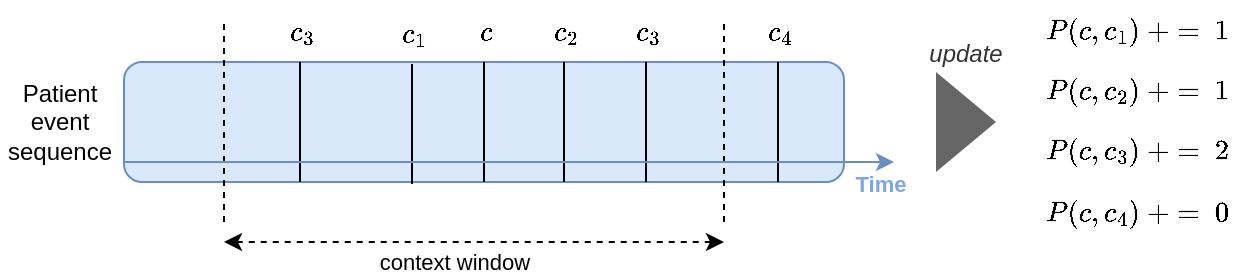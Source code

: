 <mxfile version="21.3.7" type="device">
  <diagram id="_cWBpqhIs8XibLYu3OOR" name="Page-1">
    <mxGraphModel dx="794" dy="462" grid="1" gridSize="10" guides="1" tooltips="1" connect="1" arrows="1" fold="1" page="1" pageScale="1" pageWidth="827" pageHeight="1169" math="1" shadow="0">
      <root>
        <mxCell id="0" />
        <mxCell id="1" parent="0" />
        <mxCell id="suMVFOb47IqiLw7vqq-X-1" value="" style="rounded=1;whiteSpace=wrap;html=1;fillColor=#dae8fc;strokeColor=#6c8ebf;" parent="1" vertex="1">
          <mxGeometry x="340" y="110" width="360" height="60" as="geometry" />
        </mxCell>
        <mxCell id="suMVFOb47IqiLw7vqq-X-5" value="" style="endArrow=none;html=1;rounded=0;labelPosition=left;verticalLabelPosition=top;align=right;verticalAlign=bottom;dashed=1;" parent="1" edge="1">
          <mxGeometry width="50" height="50" relative="1" as="geometry">
            <mxPoint x="390" y="190" as="sourcePoint" />
            <mxPoint x="390" y="90" as="targetPoint" />
          </mxGeometry>
        </mxCell>
        <mxCell id="suMVFOb47IqiLw7vqq-X-6" value="" style="endArrow=none;html=1;rounded=0;labelPosition=left;verticalLabelPosition=top;align=right;verticalAlign=bottom;dashed=1;" parent="1" edge="1">
          <mxGeometry width="50" height="50" relative="1" as="geometry">
            <mxPoint x="640" y="190" as="sourcePoint" />
            <mxPoint x="640" y="90" as="targetPoint" />
          </mxGeometry>
        </mxCell>
        <mxCell id="suMVFOb47IqiLw7vqq-X-8" value="" style="group" parent="1" vertex="1" connectable="0">
          <mxGeometry x="506" y="90" width="30" height="80" as="geometry" />
        </mxCell>
        <mxCell id="suMVFOb47IqiLw7vqq-X-2" value="" style="endArrow=none;html=1;rounded=0;labelPosition=left;verticalLabelPosition=top;align=right;verticalAlign=bottom;" parent="suMVFOb47IqiLw7vqq-X-8" edge="1">
          <mxGeometry width="50" height="50" relative="1" as="geometry">
            <mxPoint x="14" y="80" as="sourcePoint" />
            <mxPoint x="14" y="20" as="targetPoint" />
          </mxGeometry>
        </mxCell>
        <mxCell id="suMVFOb47IqiLw7vqq-X-4" value="`c`" style="text;html=1;strokeColor=none;fillColor=none;align=center;verticalAlign=middle;whiteSpace=wrap;rounded=0;fontStyle=1" parent="suMVFOb47IqiLw7vqq-X-8" vertex="1">
          <mxGeometry width="30" height="10" as="geometry" />
        </mxCell>
        <mxCell id="suMVFOb47IqiLw7vqq-X-9" value="" style="group" parent="1" vertex="1" connectable="0">
          <mxGeometry x="546" y="90" width="30" height="80" as="geometry" />
        </mxCell>
        <mxCell id="suMVFOb47IqiLw7vqq-X-10" value="" style="endArrow=none;html=1;rounded=0;labelPosition=left;verticalLabelPosition=top;align=right;verticalAlign=bottom;" parent="suMVFOb47IqiLw7vqq-X-9" edge="1">
          <mxGeometry width="50" height="50" relative="1" as="geometry">
            <mxPoint x="14" y="80" as="sourcePoint" />
            <mxPoint x="14" y="20" as="targetPoint" />
          </mxGeometry>
        </mxCell>
        <mxCell id="suMVFOb47IqiLw7vqq-X-11" value="`c_2`" style="text;html=1;strokeColor=none;fillColor=none;align=center;verticalAlign=middle;whiteSpace=wrap;rounded=0;" parent="suMVFOb47IqiLw7vqq-X-9" vertex="1">
          <mxGeometry width="30" height="10" as="geometry" />
        </mxCell>
        <mxCell id="suMVFOb47IqiLw7vqq-X-12" value="" style="group" parent="1" vertex="1" connectable="0">
          <mxGeometry x="587" y="90" width="30" height="80" as="geometry" />
        </mxCell>
        <mxCell id="suMVFOb47IqiLw7vqq-X-13" value="" style="endArrow=none;html=1;rounded=0;labelPosition=left;verticalLabelPosition=top;align=right;verticalAlign=bottom;" parent="suMVFOb47IqiLw7vqq-X-12" edge="1">
          <mxGeometry width="50" height="50" relative="1" as="geometry">
            <mxPoint x="14" y="80" as="sourcePoint" />
            <mxPoint x="14" y="20" as="targetPoint" />
          </mxGeometry>
        </mxCell>
        <mxCell id="suMVFOb47IqiLw7vqq-X-14" value="`c_3`" style="text;html=1;strokeColor=none;fillColor=none;align=center;verticalAlign=middle;whiteSpace=wrap;rounded=0;" parent="suMVFOb47IqiLw7vqq-X-12" vertex="1">
          <mxGeometry width="30" height="10" as="geometry" />
        </mxCell>
        <mxCell id="suMVFOb47IqiLw7vqq-X-18" value="" style="group" parent="1" vertex="1" connectable="0">
          <mxGeometry x="414" y="90" width="30" height="80" as="geometry" />
        </mxCell>
        <mxCell id="suMVFOb47IqiLw7vqq-X-19" value="" style="endArrow=none;html=1;rounded=0;labelPosition=left;verticalLabelPosition=top;align=right;verticalAlign=bottom;" parent="suMVFOb47IqiLw7vqq-X-18" edge="1">
          <mxGeometry width="50" height="50" relative="1" as="geometry">
            <mxPoint x="14" y="80" as="sourcePoint" />
            <mxPoint x="14" y="20" as="targetPoint" />
          </mxGeometry>
        </mxCell>
        <mxCell id="suMVFOb47IqiLw7vqq-X-20" value="`c_3`" style="text;html=1;strokeColor=none;fillColor=none;align=center;verticalAlign=middle;whiteSpace=wrap;rounded=0;" parent="suMVFOb47IqiLw7vqq-X-18" vertex="1">
          <mxGeometry width="30" height="10" as="geometry" />
        </mxCell>
        <mxCell id="suMVFOb47IqiLw7vqq-X-21" value="" style="group" parent="1" vertex="1" connectable="0">
          <mxGeometry x="653" y="90" width="30" height="80" as="geometry" />
        </mxCell>
        <mxCell id="suMVFOb47IqiLw7vqq-X-22" value="" style="endArrow=none;html=1;rounded=0;labelPosition=left;verticalLabelPosition=top;align=right;verticalAlign=bottom;" parent="suMVFOb47IqiLw7vqq-X-21" edge="1">
          <mxGeometry width="50" height="50" relative="1" as="geometry">
            <mxPoint x="14" y="80" as="sourcePoint" />
            <mxPoint x="14" y="20" as="targetPoint" />
          </mxGeometry>
        </mxCell>
        <mxCell id="suMVFOb47IqiLw7vqq-X-23" value="`c_4`" style="text;html=1;strokeColor=none;fillColor=none;align=center;verticalAlign=middle;whiteSpace=wrap;rounded=0;" parent="suMVFOb47IqiLw7vqq-X-21" vertex="1">
          <mxGeometry width="30" height="10" as="geometry" />
        </mxCell>
        <mxCell id="suMVFOb47IqiLw7vqq-X-24" value="" style="group" parent="1" vertex="1" connectable="0">
          <mxGeometry x="470" y="91" width="30" height="80" as="geometry" />
        </mxCell>
        <mxCell id="suMVFOb47IqiLw7vqq-X-25" value="" style="endArrow=none;html=1;rounded=0;labelPosition=left;verticalLabelPosition=top;align=right;verticalAlign=bottom;" parent="suMVFOb47IqiLw7vqq-X-24" edge="1">
          <mxGeometry width="50" height="50" relative="1" as="geometry">
            <mxPoint x="14" y="80" as="sourcePoint" />
            <mxPoint x="14" y="20" as="targetPoint" />
          </mxGeometry>
        </mxCell>
        <mxCell id="suMVFOb47IqiLw7vqq-X-26" value="`c_1`" style="text;html=1;strokeColor=none;fillColor=none;align=center;verticalAlign=middle;whiteSpace=wrap;rounded=0;" parent="suMVFOb47IqiLw7vqq-X-24" vertex="1">
          <mxGeometry width="30" height="10" as="geometry" />
        </mxCell>
        <mxCell id="suMVFOb47IqiLw7vqq-X-27" value="" style="endArrow=classic;startArrow=classic;html=1;rounded=0;dashed=1;" parent="1" edge="1">
          <mxGeometry width="50" height="50" relative="1" as="geometry">
            <mxPoint x="390" y="200" as="sourcePoint" />
            <mxPoint x="640" y="200" as="targetPoint" />
          </mxGeometry>
        </mxCell>
        <mxCell id="suMVFOb47IqiLw7vqq-X-28" value="context window" style="edgeLabel;html=1;align=center;verticalAlign=middle;resizable=0;points=[];" parent="suMVFOb47IqiLw7vqq-X-27" vertex="1" connectable="0">
          <mxGeometry x="-0.084" y="1" relative="1" as="geometry">
            <mxPoint y="11" as="offset" />
          </mxGeometry>
        </mxCell>
        <mxCell id="suMVFOb47IqiLw7vqq-X-29" value="&lt;div&gt;Patient &lt;br&gt;&lt;/div&gt;&lt;div&gt;event&lt;/div&gt;&lt;div&gt;sequence&lt;/div&gt;" style="text;html=1;strokeColor=none;fillColor=none;align=center;verticalAlign=middle;whiteSpace=wrap;rounded=0;" parent="1" vertex="1">
          <mxGeometry x="278" y="125" width="60" height="30" as="geometry" />
        </mxCell>
        <mxCell id="suMVFOb47IqiLw7vqq-X-30" value="" style="endArrow=classic;html=1;rounded=0;fillColor=#dae8fc;strokeColor=#6c8ebf;" parent="1" edge="1">
          <mxGeometry width="50" height="50" relative="1" as="geometry">
            <mxPoint x="340" y="160" as="sourcePoint" />
            <mxPoint x="725" y="160" as="targetPoint" />
          </mxGeometry>
        </mxCell>
        <mxCell id="suMVFOb47IqiLw7vqq-X-31" value="Time" style="edgeLabel;html=1;align=center;verticalAlign=middle;resizable=0;points=[];fontColor=#7EA6E0;container=1;fontStyle=1" parent="suMVFOb47IqiLw7vqq-X-30" vertex="1" connectable="0">
          <mxGeometry x="0.962" y="4" relative="1" as="geometry">
            <mxPoint y="15" as="offset" />
          </mxGeometry>
        </mxCell>
        <mxCell id="suMVFOb47IqiLw7vqq-X-32" value="update" style="triangle;whiteSpace=wrap;html=1;fontColor=#333333;fillColor=#666666;strokeColor=none;verticalAlign=bottom;labelPosition=center;verticalLabelPosition=top;align=center;fontStyle=2" parent="1" vertex="1">
          <mxGeometry x="746" y="115" width="30" height="50" as="geometry" />
        </mxCell>
        <mxCell id="suMVFOb47IqiLw7vqq-X-33" value="`P(c,c_1) \ +=&amp;nbsp; 1` " style="text;html=1;strokeColor=none;fillColor=none;align=center;verticalAlign=middle;whiteSpace=wrap;rounded=0;fontColor=#000000;fontStyle=0" parent="1" vertex="1">
          <mxGeometry x="799" y="79.5" width="95" height="30" as="geometry" />
        </mxCell>
        <mxCell id="suMVFOb47IqiLw7vqq-X-34" value="`P(c,c_2) \ +=&amp;nbsp; 1` " style="text;html=1;strokeColor=none;fillColor=none;align=center;verticalAlign=middle;whiteSpace=wrap;rounded=0;fontColor=#000000;fontStyle=0" parent="1" vertex="1">
          <mxGeometry x="799" y="109.5" width="95" height="30" as="geometry" />
        </mxCell>
        <mxCell id="suMVFOb47IqiLw7vqq-X-35" value="`P(c,c_3) \ +=&amp;nbsp; 2` " style="text;html=1;strokeColor=none;fillColor=none;align=center;verticalAlign=middle;whiteSpace=wrap;rounded=0;fontColor=#000000;fontStyle=0" parent="1" vertex="1">
          <mxGeometry x="799" y="139.5" width="95" height="30" as="geometry" />
        </mxCell>
        <mxCell id="suMVFOb47IqiLw7vqq-X-36" value="`P(c,c_4) \ +=&amp;nbsp; 0` " style="text;html=1;strokeColor=none;fillColor=none;align=center;verticalAlign=middle;whiteSpace=wrap;rounded=0;fontColor=#000000;fontStyle=0" parent="1" vertex="1">
          <mxGeometry x="799" y="170.5" width="95" height="30" as="geometry" />
        </mxCell>
      </root>
    </mxGraphModel>
  </diagram>
</mxfile>
